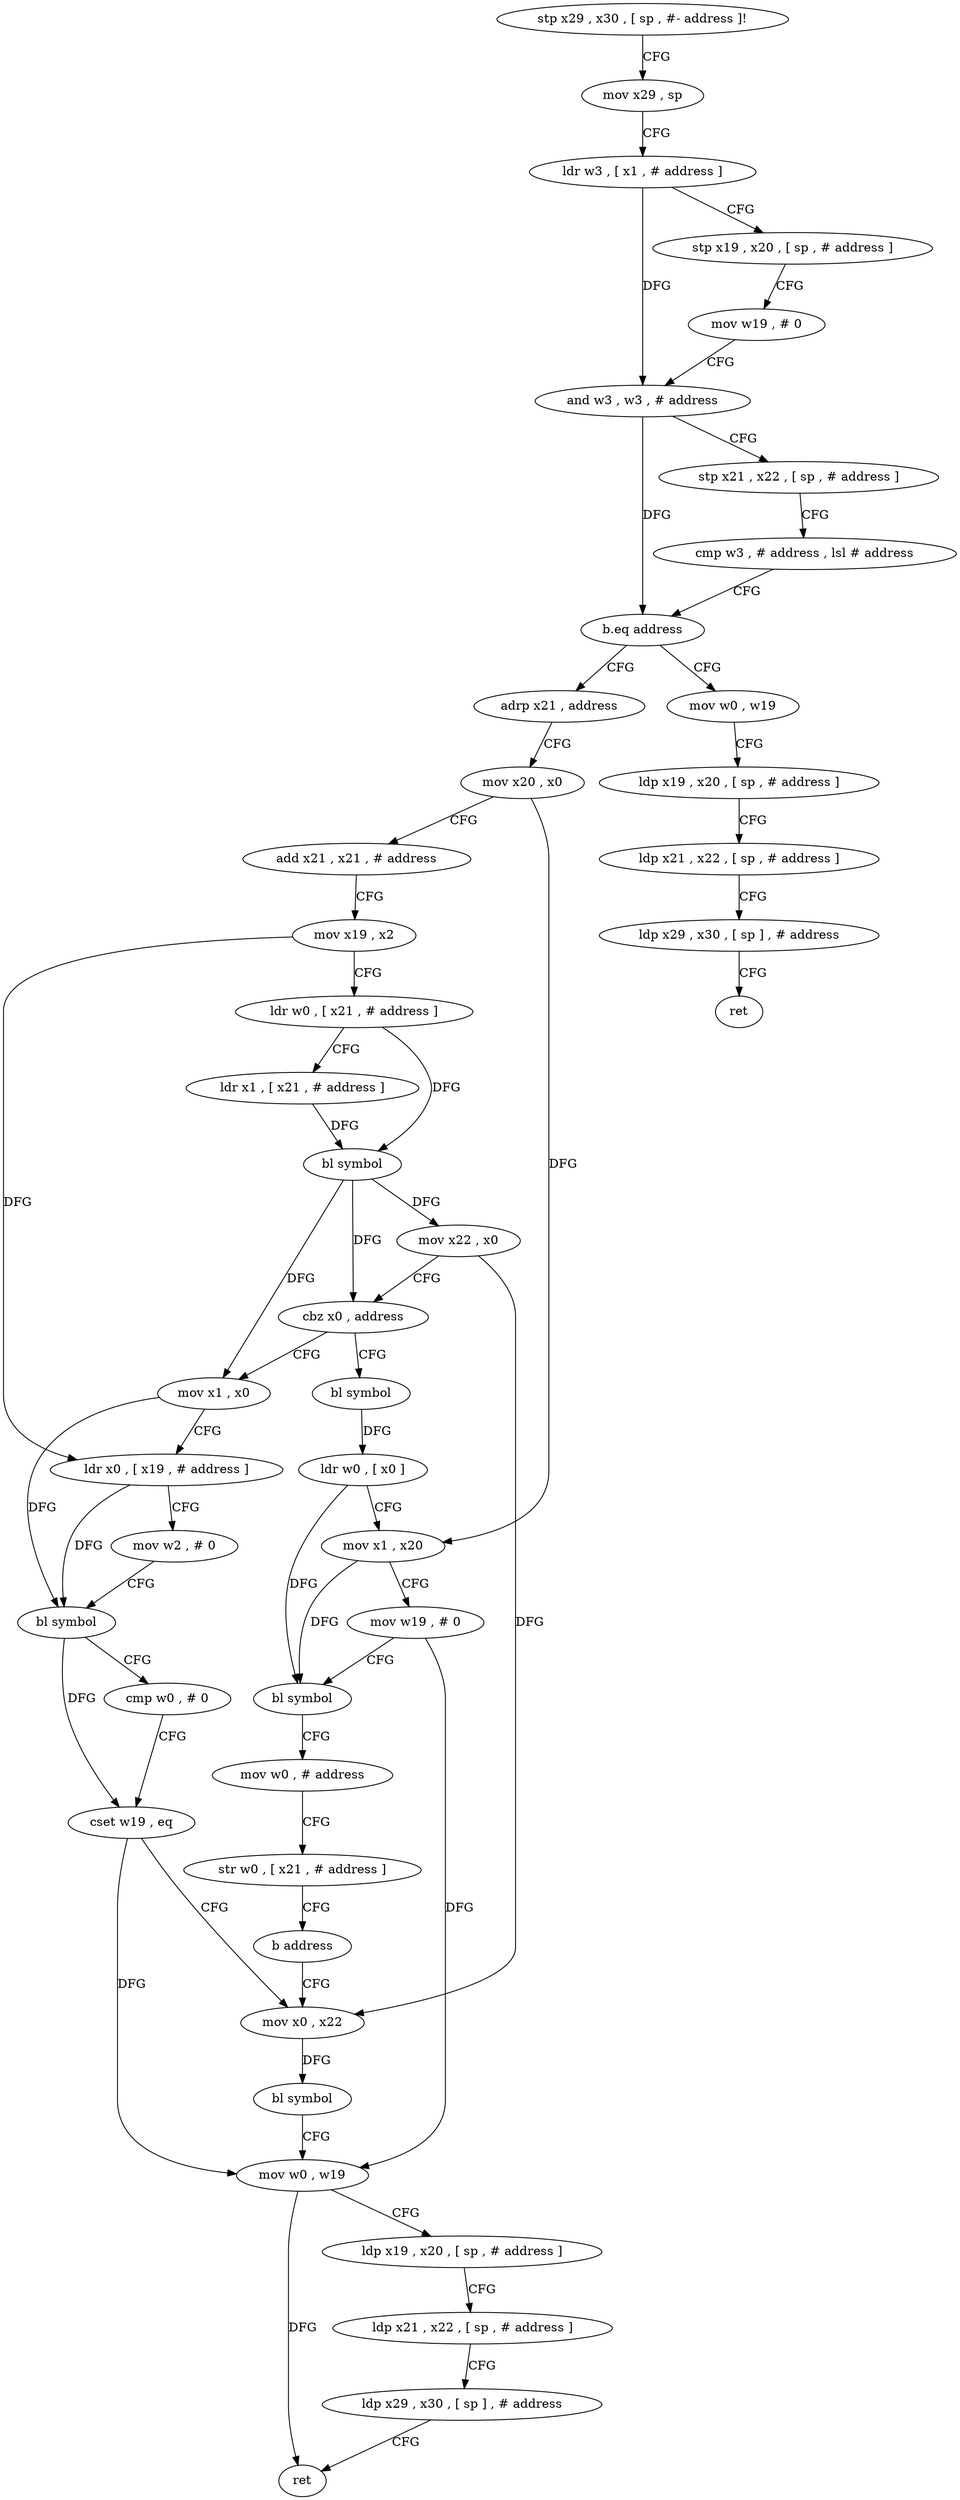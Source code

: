 digraph "func" {
"4217144" [label = "stp x29 , x30 , [ sp , #- address ]!" ]
"4217148" [label = "mov x29 , sp" ]
"4217152" [label = "ldr w3 , [ x1 , # address ]" ]
"4217156" [label = "stp x19 , x20 , [ sp , # address ]" ]
"4217160" [label = "mov w19 , # 0" ]
"4217164" [label = "and w3 , w3 , # address" ]
"4217168" [label = "stp x21 , x22 , [ sp , # address ]" ]
"4217172" [label = "cmp w3 , # address , lsl # address" ]
"4217176" [label = "b.eq address" ]
"4217200" [label = "adrp x21 , address" ]
"4217180" [label = "mov w0 , w19" ]
"4217204" [label = "mov x20 , x0" ]
"4217208" [label = "add x21 , x21 , # address" ]
"4217212" [label = "mov x19 , x2" ]
"4217216" [label = "ldr w0 , [ x21 , # address ]" ]
"4217220" [label = "ldr x1 , [ x21 , # address ]" ]
"4217224" [label = "bl symbol" ]
"4217228" [label = "mov x22 , x0" ]
"4217232" [label = "cbz x0 , address" ]
"4217288" [label = "bl symbol" ]
"4217236" [label = "mov x1 , x0" ]
"4217184" [label = "ldp x19 , x20 , [ sp , # address ]" ]
"4217188" [label = "ldp x21 , x22 , [ sp , # address ]" ]
"4217192" [label = "ldp x29 , x30 , [ sp ] , # address" ]
"4217196" [label = "ret" ]
"4217292" [label = "ldr w0 , [ x0 ]" ]
"4217296" [label = "mov x1 , x20" ]
"4217300" [label = "mov w19 , # 0" ]
"4217304" [label = "bl symbol" ]
"4217308" [label = "mov w0 , # address" ]
"4217312" [label = "str w0 , [ x21 , # address ]" ]
"4217316" [label = "b address" ]
"4217260" [label = "mov x0 , x22" ]
"4217240" [label = "ldr x0 , [ x19 , # address ]" ]
"4217244" [label = "mov w2 , # 0" ]
"4217248" [label = "bl symbol" ]
"4217252" [label = "cmp w0 , # 0" ]
"4217256" [label = "cset w19 , eq" ]
"4217264" [label = "bl symbol" ]
"4217268" [label = "mov w0 , w19" ]
"4217272" [label = "ldp x19 , x20 , [ sp , # address ]" ]
"4217276" [label = "ldp x21 , x22 , [ sp , # address ]" ]
"4217280" [label = "ldp x29 , x30 , [ sp ] , # address" ]
"4217284" [label = "ret" ]
"4217144" -> "4217148" [ label = "CFG" ]
"4217148" -> "4217152" [ label = "CFG" ]
"4217152" -> "4217156" [ label = "CFG" ]
"4217152" -> "4217164" [ label = "DFG" ]
"4217156" -> "4217160" [ label = "CFG" ]
"4217160" -> "4217164" [ label = "CFG" ]
"4217164" -> "4217168" [ label = "CFG" ]
"4217164" -> "4217176" [ label = "DFG" ]
"4217168" -> "4217172" [ label = "CFG" ]
"4217172" -> "4217176" [ label = "CFG" ]
"4217176" -> "4217200" [ label = "CFG" ]
"4217176" -> "4217180" [ label = "CFG" ]
"4217200" -> "4217204" [ label = "CFG" ]
"4217180" -> "4217184" [ label = "CFG" ]
"4217204" -> "4217208" [ label = "CFG" ]
"4217204" -> "4217296" [ label = "DFG" ]
"4217208" -> "4217212" [ label = "CFG" ]
"4217212" -> "4217216" [ label = "CFG" ]
"4217212" -> "4217240" [ label = "DFG" ]
"4217216" -> "4217220" [ label = "CFG" ]
"4217216" -> "4217224" [ label = "DFG" ]
"4217220" -> "4217224" [ label = "DFG" ]
"4217224" -> "4217228" [ label = "DFG" ]
"4217224" -> "4217232" [ label = "DFG" ]
"4217224" -> "4217236" [ label = "DFG" ]
"4217228" -> "4217232" [ label = "CFG" ]
"4217228" -> "4217260" [ label = "DFG" ]
"4217232" -> "4217288" [ label = "CFG" ]
"4217232" -> "4217236" [ label = "CFG" ]
"4217288" -> "4217292" [ label = "DFG" ]
"4217236" -> "4217240" [ label = "CFG" ]
"4217236" -> "4217248" [ label = "DFG" ]
"4217184" -> "4217188" [ label = "CFG" ]
"4217188" -> "4217192" [ label = "CFG" ]
"4217192" -> "4217196" [ label = "CFG" ]
"4217292" -> "4217296" [ label = "CFG" ]
"4217292" -> "4217304" [ label = "DFG" ]
"4217296" -> "4217300" [ label = "CFG" ]
"4217296" -> "4217304" [ label = "DFG" ]
"4217300" -> "4217304" [ label = "CFG" ]
"4217300" -> "4217268" [ label = "DFG" ]
"4217304" -> "4217308" [ label = "CFG" ]
"4217308" -> "4217312" [ label = "CFG" ]
"4217312" -> "4217316" [ label = "CFG" ]
"4217316" -> "4217260" [ label = "CFG" ]
"4217260" -> "4217264" [ label = "DFG" ]
"4217240" -> "4217244" [ label = "CFG" ]
"4217240" -> "4217248" [ label = "DFG" ]
"4217244" -> "4217248" [ label = "CFG" ]
"4217248" -> "4217252" [ label = "CFG" ]
"4217248" -> "4217256" [ label = "DFG" ]
"4217252" -> "4217256" [ label = "CFG" ]
"4217256" -> "4217260" [ label = "CFG" ]
"4217256" -> "4217268" [ label = "DFG" ]
"4217264" -> "4217268" [ label = "CFG" ]
"4217268" -> "4217272" [ label = "CFG" ]
"4217268" -> "4217284" [ label = "DFG" ]
"4217272" -> "4217276" [ label = "CFG" ]
"4217276" -> "4217280" [ label = "CFG" ]
"4217280" -> "4217284" [ label = "CFG" ]
}
